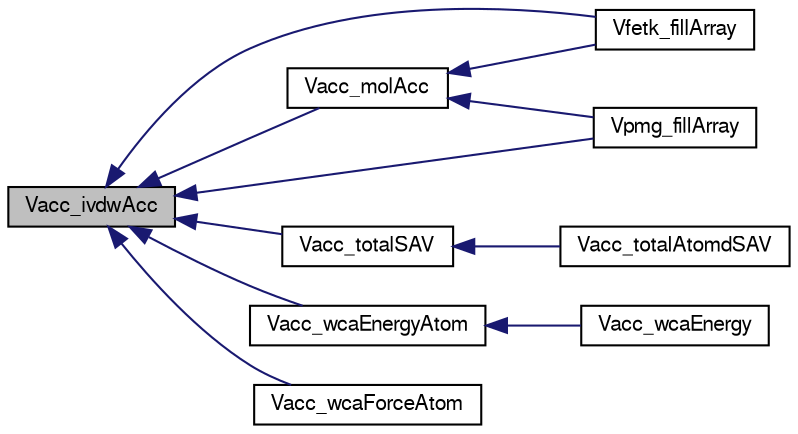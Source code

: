 digraph "Vacc_ivdwAcc"
{
  edge [fontname="FreeSans",fontsize="10",labelfontname="FreeSans",labelfontsize="10"];
  node [fontname="FreeSans",fontsize="10",shape=record];
  rankdir="LR";
  Node1 [label="Vacc_ivdwAcc",height=0.2,width=0.4,color="black", fillcolor="grey75", style="filled" fontcolor="black"];
  Node1 -> Node2 [dir="back",color="midnightblue",fontsize="10",style="solid",fontname="FreeSans"];
  Node2 [label="Vfetk_fillArray",height=0.2,width=0.4,color="black", fillcolor="white", style="filled",URL="$group___vfetk.html#gab568aa48a9072ad4fe3007a181affda1",tooltip="Fill an array with the specified data."];
  Node1 -> Node3 [dir="back",color="midnightblue",fontsize="10",style="solid",fontname="FreeSans"];
  Node3 [label="Vacc_molAcc",height=0.2,width=0.4,color="black", fillcolor="white", style="filled",URL="$group___vacc.html#ga31a47b0e2a3e828ab38802dbebb07415",tooltip="Report molecular accessibility."];
  Node3 -> Node2 [dir="back",color="midnightblue",fontsize="10",style="solid",fontname="FreeSans"];
  Node3 -> Node4 [dir="back",color="midnightblue",fontsize="10",style="solid",fontname="FreeSans"];
  Node4 [label="Vpmg_fillArray",height=0.2,width=0.4,color="black", fillcolor="white", style="filled",URL="$group___vpmg.html#ga11ed702159c3c6ee7d89c9d0bcdee240",tooltip="Fill the specified array with accessibility values."];
  Node1 -> Node5 [dir="back",color="midnightblue",fontsize="10",style="solid",fontname="FreeSans"];
  Node5 [label="Vacc_totalSAV",height=0.2,width=0.4,color="black", fillcolor="white", style="filled",URL="$group___vacc.html#gaf5cc22ee39db6bc914312ab36d670996",tooltip="Return the total solvent accessible volume (SAV)"];
  Node5 -> Node6 [dir="back",color="midnightblue",fontsize="10",style="solid",fontname="FreeSans"];
  Node6 [label="Vacc_totalAtomdSAV",height=0.2,width=0.4,color="black", fillcolor="white", style="filled",URL="$group___vacc.html#ga2f0ab2c1092a991c401dca0836a5a084",tooltip="Total solvent accessible volume."];
  Node1 -> Node7 [dir="back",color="midnightblue",fontsize="10",style="solid",fontname="FreeSans"];
  Node7 [label="Vacc_wcaEnergyAtom",height=0.2,width=0.4,color="black", fillcolor="white", style="filled",URL="$group___vacc.html#ga0b4c7d9ba7ddd36cf993c64c31334adb",tooltip="Calculate the WCA energy for an atom."];
  Node7 -> Node8 [dir="back",color="midnightblue",fontsize="10",style="solid",fontname="FreeSans"];
  Node8 [label="Vacc_wcaEnergy",height=0.2,width=0.4,color="black", fillcolor="white", style="filled",URL="$group___vacc.html#ga000a7ed4480d23fa560e45191e21c2f9",tooltip="Return the WCA integral energy."];
  Node1 -> Node9 [dir="back",color="midnightblue",fontsize="10",style="solid",fontname="FreeSans"];
  Node9 [label="Vacc_wcaForceAtom",height=0.2,width=0.4,color="black", fillcolor="white", style="filled",URL="$group___vacc.html#gaf19385f0ec91cbc2534eded1cc25a992",tooltip="Return the WCA integral force."];
  Node1 -> Node4 [dir="back",color="midnightblue",fontsize="10",style="solid",fontname="FreeSans"];
}
